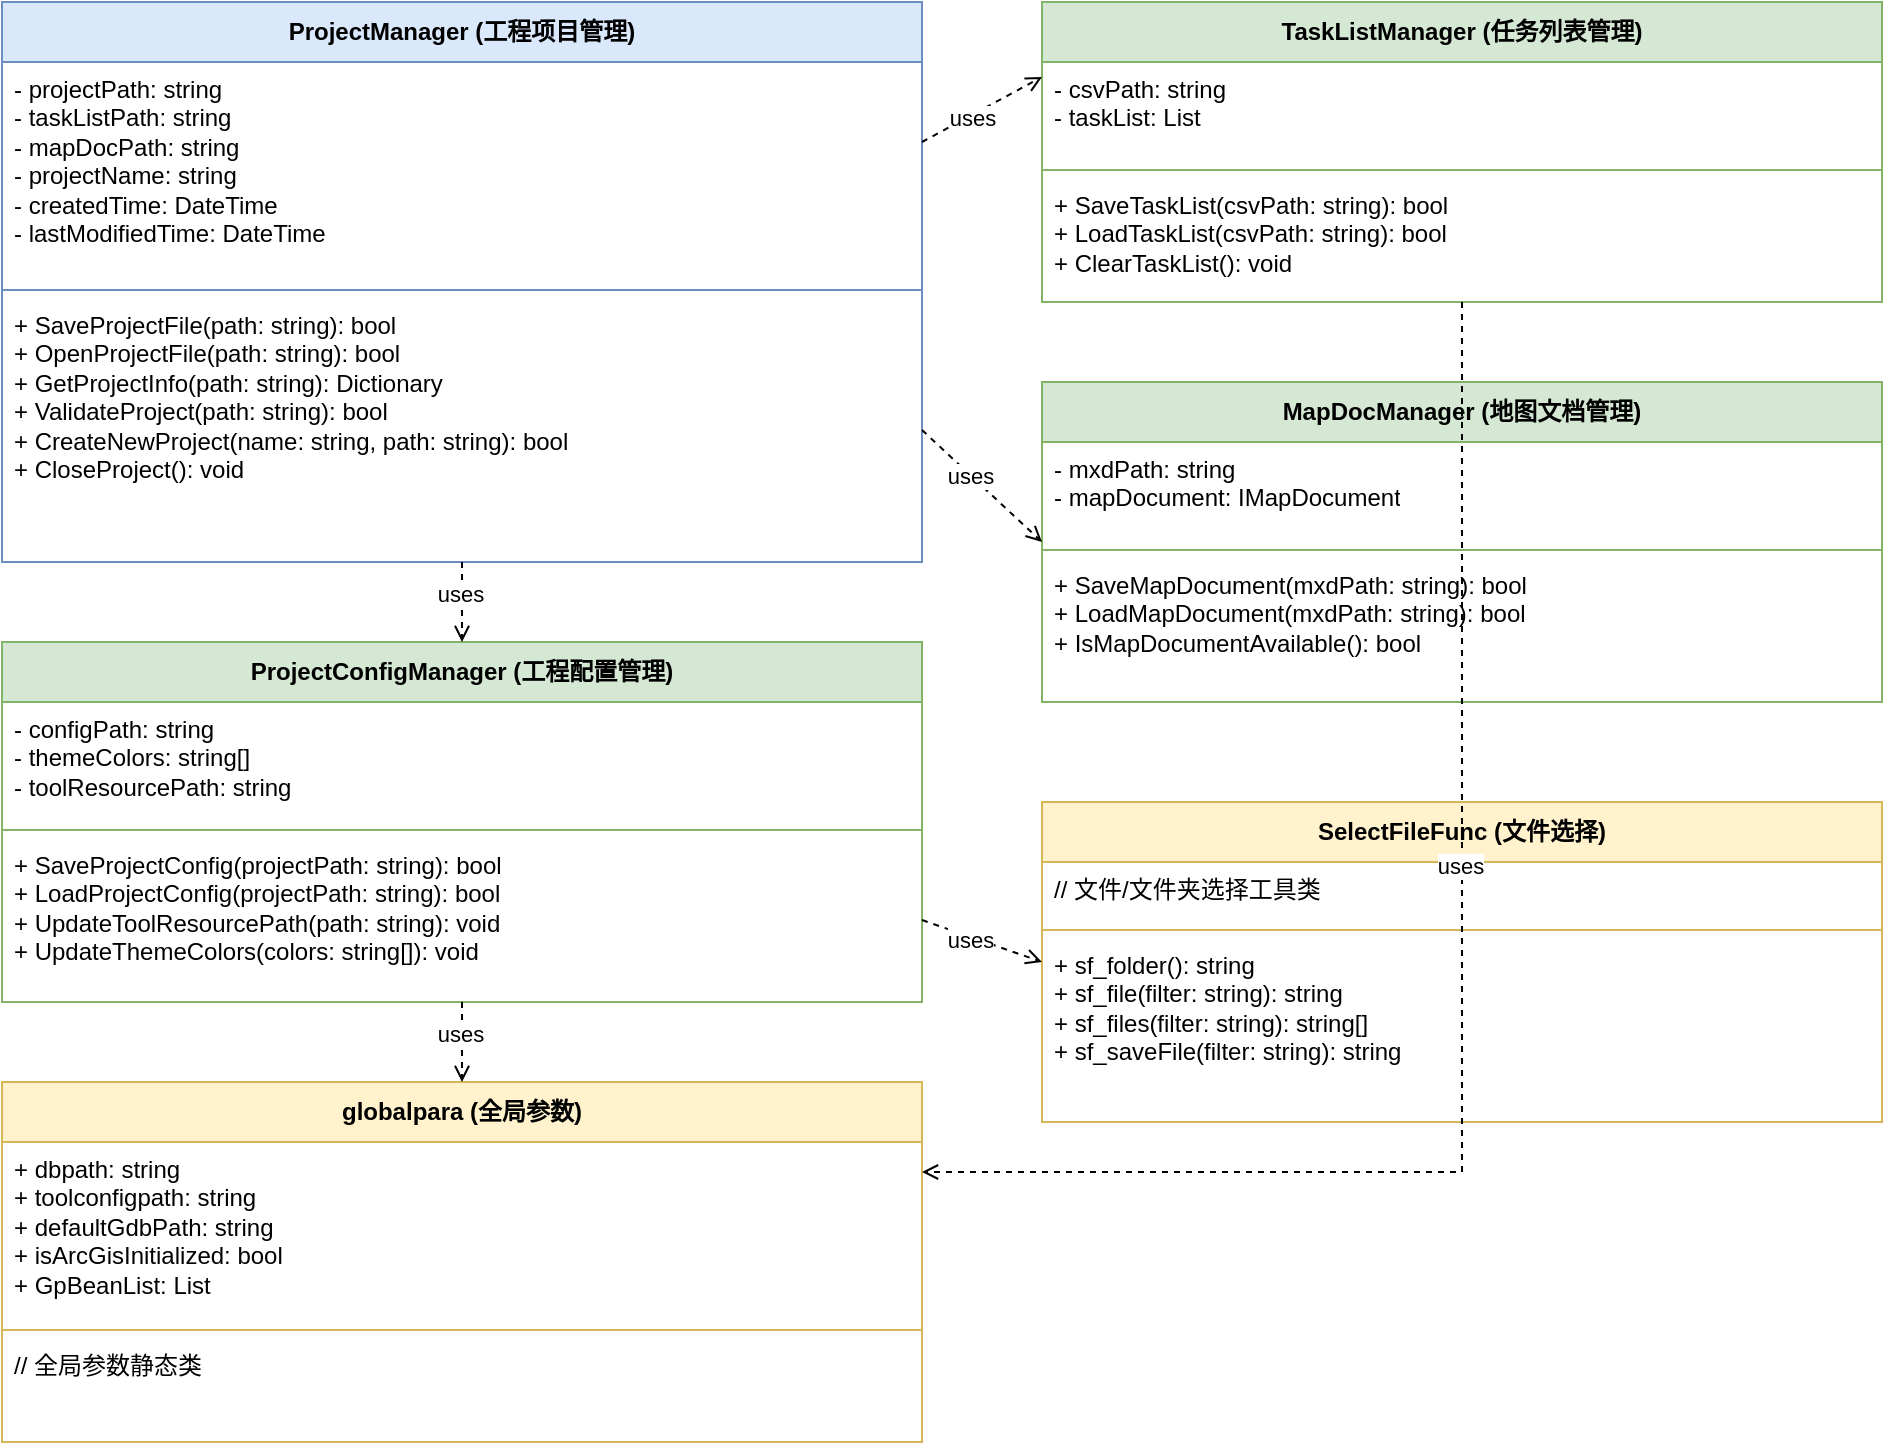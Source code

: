 <mxfile version="22.0.0" type="device">
  <diagram name="工程项目管理模块" id="project-management-module">
    <mxGraphModel dx="1422" dy="794" grid="1" gridSize="10" guides="1" tooltips="1" connect="1" arrows="1" fold="1" page="1" pageScale="1" pageWidth="1169" pageHeight="827" math="0" shadow="0">
      <root>
        <mxCell id="0" />
        <mxCell id="1" parent="0" />
        
        <!-- ProjectManager 类 -->
        <mxCell id="ProjectManager" value="&lt;b&gt;ProjectManager (工程项目管理)&lt;/b&gt;" style="swimlane;fontStyle=0;childLayout=stackLayout;horizontal=1;startSize=30;horizontalStack=0;resizeParent=1;resizeParentMax=0;resizeLast=0;collapsible=1;marginBottom=0;whiteSpace=wrap;html=1;fillColor=#dae8fc;strokeColor=#6c8ebf;" vertex="1" parent="1">
          <mxGeometry x="60" y="60" width="460" height="280" as="geometry" />
        </mxCell>
        <mxCell id="ProjectManager-fields" value="- projectPath: string&#xa;- taskListPath: string&#xa;- mapDocPath: string&#xa;- projectName: string&#xa;- createdTime: DateTime&#xa;- lastModifiedTime: DateTime" style="text;strokeColor=none;fillColor=none;align=left;verticalAlign=top;spacingLeft=4;spacingRight=4;overflow=hidden;rotatable=0;points=[[0,0.5],[1,0.5]];portConstraint=eastwest;whiteSpace=wrap;html=1;" vertex="1" parent="ProjectManager">
          <mxGeometry y="30" width="460" height="110" as="geometry" />
        </mxCell>
        <mxCell id="ProjectManager-line" value="" style="line;strokeWidth=1;fillColor=none;align=left;verticalAlign=middle;spacingTop=-1;spacingLeft=3;spacingRight=3;rotatable=0;labelPosition=right;points=[];portConstraint=eastwest;strokeColor=inherit;" vertex="1" parent="ProjectManager">
          <mxGeometry y="140" width="460" height="8" as="geometry" />
        </mxCell>
        <mxCell id="ProjectManager-methods" value="+ SaveProjectFile(path: string): bool&#xa;+ OpenProjectFile(path: string): bool&#xa;+ GetProjectInfo(path: string): Dictionary&lt;string, string&gt;&#xa;+ ValidateProject(path: string): bool&#xa;+ CreateNewProject(name: string, path: string): bool&#xa;+ CloseProject(): void" style="text;strokeColor=none;fillColor=none;align=left;verticalAlign=top;spacingLeft=4;spacingRight=4;overflow=hidden;rotatable=0;points=[[0,0.5],[1,0.5]];portConstraint=eastwest;whiteSpace=wrap;html=1;" vertex="1" parent="ProjectManager">
          <mxGeometry y="148" width="460" height="132" as="geometry" />
        </mxCell>
        
        <!-- TaskListManager 类 -->
        <mxCell id="TaskListManager" value="&lt;b&gt;TaskListManager (任务列表管理)&lt;/b&gt;" style="swimlane;fontStyle=0;childLayout=stackLayout;horizontal=1;startSize=30;horizontalStack=0;resizeParent=1;resizeParentMax=0;resizeLast=0;collapsible=1;marginBottom=0;whiteSpace=wrap;html=1;fillColor=#d5e8d4;strokeColor=#82b366;" vertex="1" parent="1">
          <mxGeometry x="580" y="60" width="420" height="150" as="geometry" />
        </mxCell>
        <mxCell id="TaskListManager-fields" value="- csvPath: string&#xa;- taskList: List&lt;GpBean&gt;" style="text;strokeColor=none;fillColor=none;align=left;verticalAlign=top;spacingLeft=4;spacingRight=4;overflow=hidden;rotatable=0;points=[[0,0.5],[1,0.5]];portConstraint=eastwest;whiteSpace=wrap;html=1;" vertex="1" parent="TaskListManager">
          <mxGeometry y="30" width="420" height="50" as="geometry" />
        </mxCell>
        <mxCell id="TaskListManager-line" value="" style="line;strokeWidth=1;fillColor=none;align=left;verticalAlign=middle;spacingTop=-1;spacingLeft=3;spacingRight=3;rotatable=0;labelPosition=right;points=[];portConstraint=eastwest;strokeColor=inherit;" vertex="1" parent="TaskListManager">
          <mxGeometry y="80" width="420" height="8" as="geometry" />
        </mxCell>
        <mxCell id="TaskListManager-methods" value="+ SaveTaskList(csvPath: string): bool&#xa;+ LoadTaskList(csvPath: string): bool&#xa;+ ClearTaskList(): void" style="text;strokeColor=none;fillColor=none;align=left;verticalAlign=top;spacingLeft=4;spacingRight=4;overflow=hidden;rotatable=0;points=[[0,0.5],[1,0.5]];portConstraint=eastwest;whiteSpace=wrap;html=1;" vertex="1" parent="TaskListManager">
          <mxGeometry y="88" width="420" height="62" as="geometry" />
        </mxCell>
        
        <!-- MapDocManager 类 -->
        <mxCell id="MapDocManager" value="&lt;b&gt;MapDocManager (地图文档管理)&lt;/b&gt;" style="swimlane;fontStyle=0;childLayout=stackLayout;horizontal=1;startSize=30;horizontalStack=0;resizeParent=1;resizeParentMax=0;resizeLast=0;collapsible=1;marginBottom=0;whiteSpace=wrap;html=1;fillColor=#d5e8d4;strokeColor=#82b366;" vertex="1" parent="1">
          <mxGeometry x="580" y="250" width="420" height="160" as="geometry" />
        </mxCell>
        <mxCell id="MapDocManager-fields" value="- mxdPath: string&#xa;- mapDocument: IMapDocument" style="text;strokeColor=none;fillColor=none;align=left;verticalAlign=top;spacingLeft=4;spacingRight=4;overflow=hidden;rotatable=0;points=[[0,0.5],[1,0.5]];portConstraint=eastwest;whiteSpace=wrap;html=1;" vertex="1" parent="MapDocManager">
          <mxGeometry y="30" width="420" height="50" as="geometry" />
        </mxCell>
        <mxCell id="MapDocManager-line" value="" style="line;strokeWidth=1;fillColor=none;align=left;verticalAlign=middle;spacingTop=-1;spacingLeft=3;spacingRight=3;rotatable=0;labelPosition=right;points=[];portConstraint=eastwest;strokeColor=inherit;" vertex="1" parent="MapDocManager">
          <mxGeometry y="80" width="420" height="8" as="geometry" />
        </mxCell>
        <mxCell id="MapDocManager-methods" value="+ SaveMapDocument(mxdPath: string): bool&#xa;+ LoadMapDocument(mxdPath: string): bool&#xa;+ IsMapDocumentAvailable(): bool" style="text;strokeColor=none;fillColor=none;align=left;verticalAlign=top;spacingLeft=4;spacingRight=4;overflow=hidden;rotatable=0;points=[[0,0.5],[1,0.5]];portConstraint=eastwest;whiteSpace=wrap;html=1;" vertex="1" parent="MapDocManager">
          <mxGeometry y="88" width="420" height="72" as="geometry" />
        </mxCell>
        
        <!-- ProjectConfigManager 类 -->
        <mxCell id="ProjectConfigManager" value="&lt;b&gt;ProjectConfigManager (工程配置管理)&lt;/b&gt;" style="swimlane;fontStyle=0;childLayout=stackLayout;horizontal=1;startSize=30;horizontalStack=0;resizeParent=1;resizeParentMax=0;resizeLast=0;collapsible=1;marginBottom=0;whiteSpace=wrap;html=1;fillColor=#d5e8d4;strokeColor=#82b366;" vertex="1" parent="1">
          <mxGeometry x="60" y="380" width="460" height="180" as="geometry" />
        </mxCell>
        <mxCell id="ProjectConfigManager-fields" value="- configPath: string&#xa;- themeColors: string[]&#xa;- toolResourcePath: string" style="text;strokeColor=none;fillColor=none;align=left;verticalAlign=top;spacingLeft=4;spacingRight=4;overflow=hidden;rotatable=0;points=[[0,0.5],[1,0.5]];portConstraint=eastwest;whiteSpace=wrap;html=1;" vertex="1" parent="ProjectConfigManager">
          <mxGeometry y="30" width="460" height="60" as="geometry" />
        </mxCell>
        <mxCell id="ProjectConfigManager-line" value="" style="line;strokeWidth=1;fillColor=none;align=left;verticalAlign=middle;spacingTop=-1;spacingLeft=3;spacingRight=3;rotatable=0;labelPosition=right;points=[];portConstraint=eastwest;strokeColor=inherit;" vertex="1" parent="ProjectConfigManager">
          <mxGeometry y="90" width="460" height="8" as="geometry" />
        </mxCell>
        <mxCell id="ProjectConfigManager-methods" value="+ SaveProjectConfig(projectPath: string): bool&#xa;+ LoadProjectConfig(projectPath: string): bool&#xa;+ UpdateToolResourcePath(path: string): void&#xa;+ UpdateThemeColors(colors: string[]): void" style="text;strokeColor=none;fillColor=none;align=left;verticalAlign=top;spacingLeft=4;spacingRight=4;overflow=hidden;rotatable=0;points=[[0,0.5],[1,0.5]];portConstraint=eastwest;whiteSpace=wrap;html=1;" vertex="1" parent="ProjectConfigManager">
          <mxGeometry y="98" width="460" height="82" as="geometry" />
        </mxCell>
        
        <!-- SelectFileFunc 类 -->
        <mxCell id="SelectFileFunc" value="&lt;b&gt;SelectFileFunc (文件选择)&lt;/b&gt;" style="swimlane;fontStyle=0;childLayout=stackLayout;horizontal=1;startSize=30;horizontalStack=0;resizeParent=1;resizeParentMax=0;resizeLast=0;collapsible=1;marginBottom=0;whiteSpace=wrap;html=1;fillColor=#fff2cc;strokeColor=#d6b656;" vertex="1" parent="1">
          <mxGeometry x="580" y="460" width="420" height="160" as="geometry" />
        </mxCell>
        <mxCell id="SelectFileFunc-fields" value="// 文件/文件夹选择工具类" style="text;strokeColor=none;fillColor=none;align=left;verticalAlign=top;spacingLeft=4;spacingRight=4;overflow=hidden;rotatable=0;points=[[0,0.5],[1,0.5]];portConstraint=eastwest;whiteSpace=wrap;html=1;" vertex="1" parent="SelectFileFunc">
          <mxGeometry y="30" width="420" height="30" as="geometry" />
        </mxCell>
        <mxCell id="SelectFileFunc-line" value="" style="line;strokeWidth=1;fillColor=none;align=left;verticalAlign=middle;spacingTop=-1;spacingLeft=3;spacingRight=3;rotatable=0;labelPosition=right;points=[];portConstraint=eastwest;strokeColor=inherit;" vertex="1" parent="SelectFileFunc">
          <mxGeometry y="60" width="420" height="8" as="geometry" />
        </mxCell>
        <mxCell id="SelectFileFunc-methods" value="+ sf_folder(): string&#xa;+ sf_file(filter: string): string&#xa;+ sf_files(filter: string): string[]&#xa;+ sf_saveFile(filter: string): string" style="text;strokeColor=none;fillColor=none;align=left;verticalAlign=top;spacingLeft=4;spacingRight=4;overflow=hidden;rotatable=0;points=[[0,0.5],[1,0.5]];portConstraint=eastwest;whiteSpace=wrap;html=1;" vertex="1" parent="SelectFileFunc">
          <mxGeometry y="68" width="420" height="92" as="geometry" />
        </mxCell>
        
        <!-- globalpara 类 -->
        <mxCell id="globalpara" value="&lt;b&gt;globalpara (全局参数)&lt;/b&gt;" style="swimlane;fontStyle=0;childLayout=stackLayout;horizontal=1;startSize=30;horizontalStack=0;resizeParent=1;resizeParentMax=0;resizeLast=0;collapsible=1;marginBottom=0;whiteSpace=wrap;html=1;fillColor=#fff2cc;strokeColor=#d6b656;" vertex="1" parent="1">
          <mxGeometry x="60" y="600" width="460" height="180" as="geometry" />
        </mxCell>
        <mxCell id="globalpara-fields" value="+ dbpath: string&#xa;+ toolconfigpath: string&#xa;+ defaultGdbPath: string&#xa;+ isArcGisInitialized: bool&#xa;+ GpBeanList: List&lt;GpBean&gt;" style="text;strokeColor=none;fillColor=none;align=left;verticalAlign=top;spacingLeft=4;spacingRight=4;overflow=hidden;rotatable=0;points=[[0,0.5],[1,0.5]];portConstraint=eastwest;whiteSpace=wrap;html=1;" vertex="1" parent="globalpara">
          <mxGeometry y="30" width="460" height="90" as="geometry" />
        </mxCell>
        <mxCell id="globalpara-line" value="" style="line;strokeWidth=1;fillColor=none;align=left;verticalAlign=middle;spacingTop=-1;spacingLeft=3;spacingRight=3;rotatable=0;labelPosition=right;points=[];portConstraint=eastwest;strokeColor=inherit;" vertex="1" parent="globalpara">
          <mxGeometry y="120" width="460" height="8" as="geometry" />
        </mxCell>
        <mxCell id="globalpara-methods" value="// 全局参数静态类" style="text;strokeColor=none;fillColor=none;align=left;verticalAlign=top;spacingLeft=4;spacingRight=4;overflow=hidden;rotatable=0;points=[[0,0.5],[1,0.5]];portConstraint=eastwest;whiteSpace=wrap;html=1;" vertex="1" parent="globalpara">
          <mxGeometry y="128" width="460" height="52" as="geometry" />
        </mxCell>
        
        <!-- 关系箭头 -->
        <mxCell id="rel1" value="" style="endArrow=open;endFill=0;dashed=1;html=1;rounded=0;exitX=1;exitY=0.25;exitDx=0;exitDy=0;entryX=0;entryY=0.25;entryDx=0;entryDy=0;" edge="1" parent="1" source="ProjectManager" target="TaskListManager">
          <mxGeometry width="50" height="50" relative="1" as="geometry">
            <mxPoint x="400" y="400" as="sourcePoint" />
            <mxPoint x="450" y="350" as="targetPoint" />
          </mxGeometry>
        </mxCell>
        <mxCell id="rel1-label" value="uses" style="edgeLabel;html=1;align=center;verticalAlign=middle;resizable=0;points=[];" vertex="1" connectable="0" parent="rel1">
          <mxGeometry x="-0.2" y="-1" relative="1" as="geometry">
            <mxPoint as="offset" />
          </mxGeometry>
        </mxCell>
        
        <mxCell id="rel2" value="" style="endArrow=open;endFill=0;dashed=1;html=1;rounded=0;exitX=1;exitY=0.5;exitDx=0;exitDy=0;entryX=0;entryY=0.5;entryDx=0;entryDy=0;" edge="1" parent="1" source="ProjectManager-methods" target="MapDocManager">
          <mxGeometry width="50" height="50" relative="1" as="geometry">
            <mxPoint x="400" y="400" as="sourcePoint" />
            <mxPoint x="450" y="350" as="targetPoint" />
          </mxGeometry>
        </mxCell>
        <mxCell id="rel2-label" value="uses" style="edgeLabel;html=1;align=center;verticalAlign=middle;resizable=0;points=[];" vertex="1" connectable="0" parent="rel2">
          <mxGeometry x="-0.2" y="-1" relative="1" as="geometry">
            <mxPoint as="offset" />
          </mxGeometry>
        </mxCell>
        
        <mxCell id="rel3" value="" style="endArrow=open;endFill=0;dashed=1;html=1;rounded=0;exitX=0.5;exitY=1;exitDx=0;exitDy=0;entryX=0.5;entryY=0;entryDx=0;entryDy=0;" edge="1" parent="1" source="ProjectManager" target="ProjectConfigManager">
          <mxGeometry width="50" height="50" relative="1" as="geometry">
            <mxPoint x="300" y="450" as="sourcePoint" />
            <mxPoint x="350" y="400" as="targetPoint" />
          </mxGeometry>
        </mxCell>
        <mxCell id="rel3-label" value="uses" style="edgeLabel;html=1;align=center;verticalAlign=middle;resizable=0;points=[];" vertex="1" connectable="0" parent="rel3">
          <mxGeometry x="-0.2" y="-1" relative="1" as="geometry">
            <mxPoint as="offset" />
          </mxGeometry>
        </mxCell>
        
        <mxCell id="rel4" value="" style="endArrow=open;endFill=0;dashed=1;html=1;rounded=0;exitX=1;exitY=0.5;exitDx=0;exitDy=0;entryX=0;entryY=0.5;entryDx=0;entryDy=0;" edge="1" parent="1" source="ProjectConfigManager-methods" target="SelectFileFunc">
          <mxGeometry width="50" height="50" relative="1" as="geometry">
            <mxPoint x="300" y="550" as="sourcePoint" />
            <mxPoint x="350" y="500" as="targetPoint" />
          </mxGeometry>
        </mxCell>
        <mxCell id="rel4-label" value="uses" style="edgeLabel;html=1;align=center;verticalAlign=middle;resizable=0;points=[];" vertex="1" connectable="0" parent="rel4">
          <mxGeometry x="-0.2" y="-1" relative="1" as="geometry">
            <mxPoint as="offset" />
          </mxGeometry>
        </mxCell>
        
        <mxCell id="rel5" value="" style="endArrow=open;endFill=0;dashed=1;html=1;rounded=0;exitX=0.5;exitY=1;exitDx=0;exitDy=0;entryX=0.5;entryY=0;entryDx=0;entryDy=0;" edge="1" parent="1" source="ProjectConfigManager" target="globalpara">
          <mxGeometry width="50" height="50" relative="1" as="geometry">
            <mxPoint x="300" y="650" as="sourcePoint" />
            <mxPoint x="350" y="600" as="targetPoint" />
          </mxGeometry>
        </mxCell>
        <mxCell id="rel5-label" value="uses" style="edgeLabel;html=1;align=center;verticalAlign=middle;resizable=0;points=[];" vertex="1" connectable="0" parent="rel5">
          <mxGeometry x="-0.2" y="-1" relative="1" as="geometry">
            <mxPoint as="offset" />
          </mxGeometry>
        </mxCell>
        
        <mxCell id="rel6" value="" style="endArrow=open;endFill=0;dashed=1;html=1;rounded=0;exitX=0.5;exitY=1;exitDx=0;exitDy=0;entryX=1;entryY=0.25;entryDx=0;entryDy=0;" edge="1" parent="1" source="TaskListManager" target="globalpara">
          <mxGeometry width="50" height="50" relative="1" as="geometry">
            <mxPoint x="700" y="500" as="sourcePoint" />
            <mxPoint x="750" y="450" as="targetPoint" />
            <Array as="points">
              <mxPoint x="790" y="645" />
            </Array>
          </mxGeometry>
        </mxCell>
        <mxCell id="rel6-label" value="uses" style="edgeLabel;html=1;align=center;verticalAlign=middle;resizable=0;points=[];" vertex="1" connectable="0" parent="rel6">
          <mxGeometry x="-0.2" y="-1" relative="1" as="geometry">
            <mxPoint as="offset" />
          </mxGeometry>
        </mxCell>
        
      </root>
    </mxGraphModel>
  </diagram>
</mxfile>
